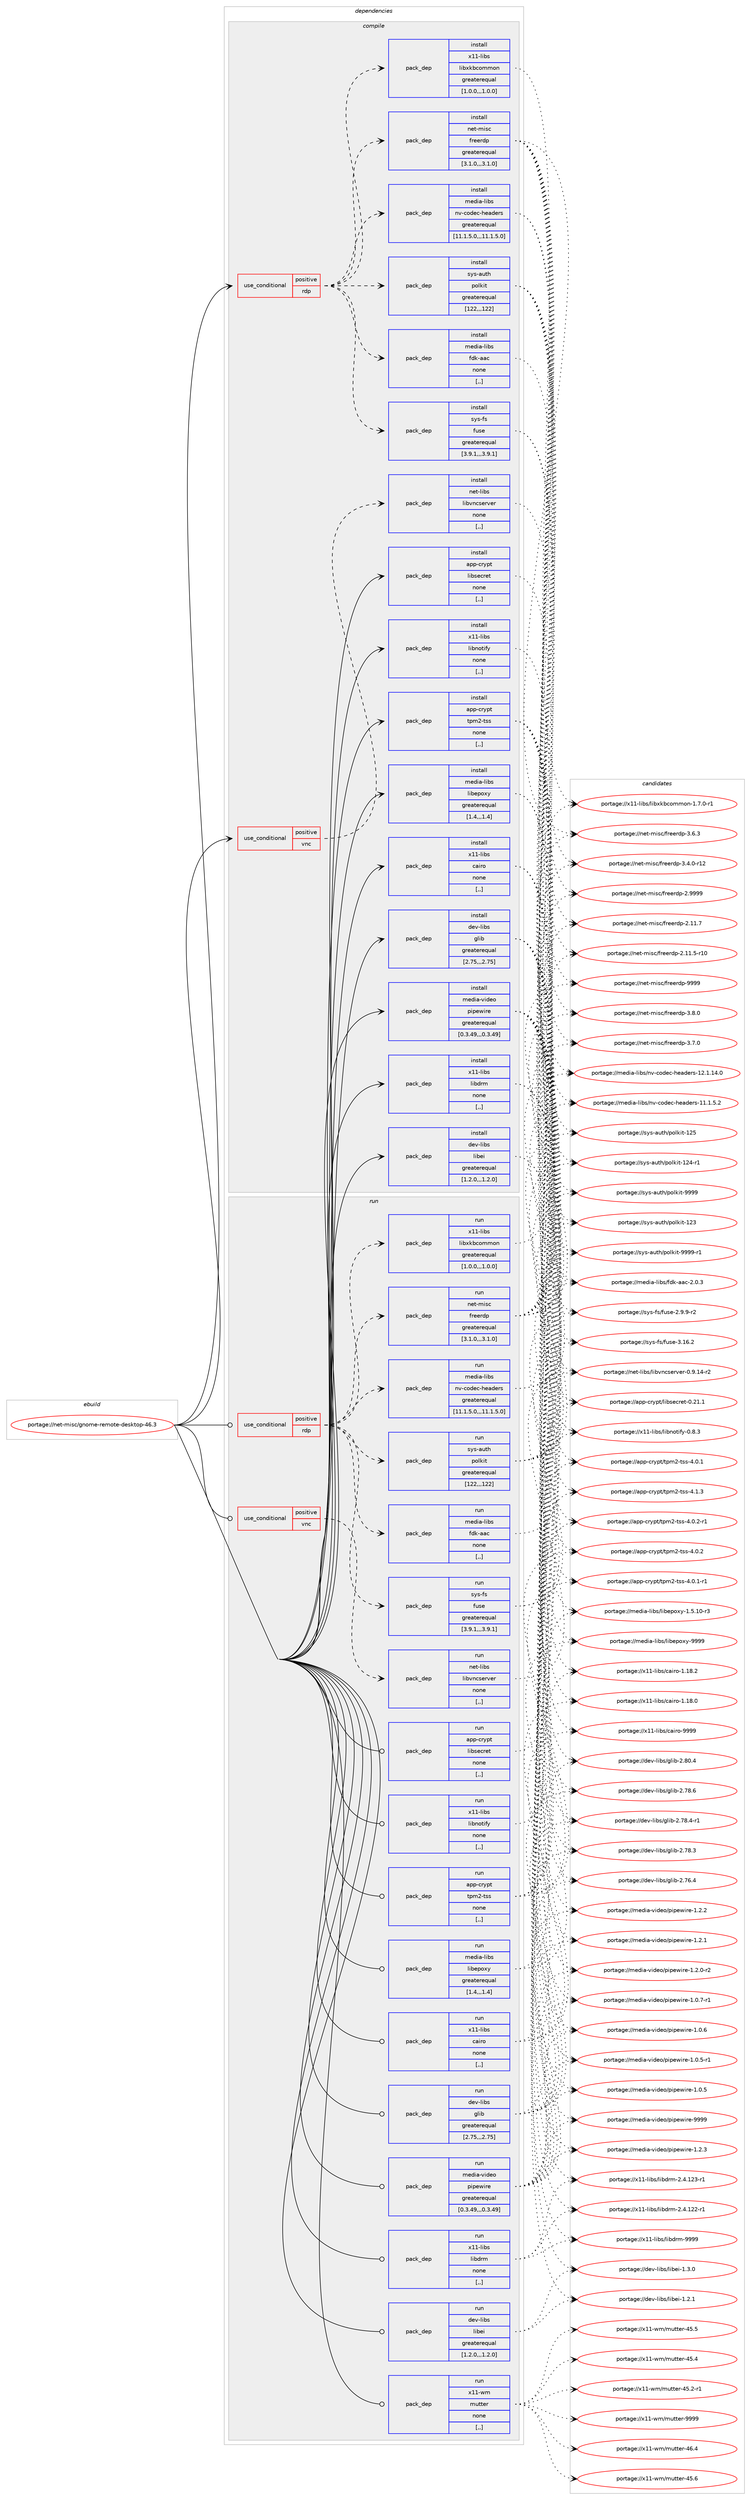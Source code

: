 digraph prolog {

# *************
# Graph options
# *************

newrank=true;
concentrate=true;
compound=true;
graph [rankdir=LR,fontname=Helvetica,fontsize=10,ranksep=1.5];#, ranksep=2.5, nodesep=0.2];
edge  [arrowhead=vee];
node  [fontname=Helvetica,fontsize=10];

# **********
# The ebuild
# **********

subgraph cluster_leftcol {
color=gray;
label=<<i>ebuild</i>>;
id [label="portage://net-misc/gnome-remote-desktop-46.3", color=red, width=4, href="../net-misc/gnome-remote-desktop-46.3.svg"];
}

# ****************
# The dependencies
# ****************

subgraph cluster_midcol {
color=gray;
label=<<i>dependencies</i>>;
subgraph cluster_compile {
fillcolor="#eeeeee";
style=filled;
label=<<i>compile</i>>;
subgraph cond231233 {
dependency880825 [label=<<TABLE BORDER="0" CELLBORDER="1" CELLSPACING="0" CELLPADDING="4"><TR><TD ROWSPAN="3" CELLPADDING="10">use_conditional</TD></TR><TR><TD>positive</TD></TR><TR><TD>rdp</TD></TR></TABLE>>, shape=none, color=red];
subgraph pack643159 {
dependency880826 [label=<<TABLE BORDER="0" CELLBORDER="1" CELLSPACING="0" CELLPADDING="4" WIDTH="220"><TR><TD ROWSPAN="6" CELLPADDING="30">pack_dep</TD></TR><TR><TD WIDTH="110">install</TD></TR><TR><TD>media-libs</TD></TR><TR><TD>nv-codec-headers</TD></TR><TR><TD>greaterequal</TD></TR><TR><TD>[11.1.5.0,,,11.1.5.0]</TD></TR></TABLE>>, shape=none, color=blue];
}
dependency880825:e -> dependency880826:w [weight=20,style="dashed",arrowhead="vee"];
subgraph pack643160 {
dependency880827 [label=<<TABLE BORDER="0" CELLBORDER="1" CELLSPACING="0" CELLPADDING="4" WIDTH="220"><TR><TD ROWSPAN="6" CELLPADDING="30">pack_dep</TD></TR><TR><TD WIDTH="110">install</TD></TR><TR><TD>net-misc</TD></TR><TR><TD>freerdp</TD></TR><TR><TD>greaterequal</TD></TR><TR><TD>[3.1.0,,,3.1.0]</TD></TR></TABLE>>, shape=none, color=blue];
}
dependency880825:e -> dependency880827:w [weight=20,style="dashed",arrowhead="vee"];
subgraph pack643161 {
dependency880828 [label=<<TABLE BORDER="0" CELLBORDER="1" CELLSPACING="0" CELLPADDING="4" WIDTH="220"><TR><TD ROWSPAN="6" CELLPADDING="30">pack_dep</TD></TR><TR><TD WIDTH="110">install</TD></TR><TR><TD>sys-fs</TD></TR><TR><TD>fuse</TD></TR><TR><TD>greaterequal</TD></TR><TR><TD>[3.9.1,,,3.9.1]</TD></TR></TABLE>>, shape=none, color=blue];
}
dependency880825:e -> dependency880828:w [weight=20,style="dashed",arrowhead="vee"];
subgraph pack643162 {
dependency880829 [label=<<TABLE BORDER="0" CELLBORDER="1" CELLSPACING="0" CELLPADDING="4" WIDTH="220"><TR><TD ROWSPAN="6" CELLPADDING="30">pack_dep</TD></TR><TR><TD WIDTH="110">install</TD></TR><TR><TD>sys-auth</TD></TR><TR><TD>polkit</TD></TR><TR><TD>greaterequal</TD></TR><TR><TD>[122,,,122]</TD></TR></TABLE>>, shape=none, color=blue];
}
dependency880825:e -> dependency880829:w [weight=20,style="dashed",arrowhead="vee"];
subgraph pack643163 {
dependency880830 [label=<<TABLE BORDER="0" CELLBORDER="1" CELLSPACING="0" CELLPADDING="4" WIDTH="220"><TR><TD ROWSPAN="6" CELLPADDING="30">pack_dep</TD></TR><TR><TD WIDTH="110">install</TD></TR><TR><TD>x11-libs</TD></TR><TR><TD>libxkbcommon</TD></TR><TR><TD>greaterequal</TD></TR><TR><TD>[1.0.0,,,1.0.0]</TD></TR></TABLE>>, shape=none, color=blue];
}
dependency880825:e -> dependency880830:w [weight=20,style="dashed",arrowhead="vee"];
subgraph pack643164 {
dependency880831 [label=<<TABLE BORDER="0" CELLBORDER="1" CELLSPACING="0" CELLPADDING="4" WIDTH="220"><TR><TD ROWSPAN="6" CELLPADDING="30">pack_dep</TD></TR><TR><TD WIDTH="110">install</TD></TR><TR><TD>media-libs</TD></TR><TR><TD>fdk-aac</TD></TR><TR><TD>none</TD></TR><TR><TD>[,,]</TD></TR></TABLE>>, shape=none, color=blue];
}
dependency880825:e -> dependency880831:w [weight=20,style="dashed",arrowhead="vee"];
}
id:e -> dependency880825:w [weight=20,style="solid",arrowhead="vee"];
subgraph cond231234 {
dependency880832 [label=<<TABLE BORDER="0" CELLBORDER="1" CELLSPACING="0" CELLPADDING="4"><TR><TD ROWSPAN="3" CELLPADDING="10">use_conditional</TD></TR><TR><TD>positive</TD></TR><TR><TD>vnc</TD></TR></TABLE>>, shape=none, color=red];
subgraph pack643165 {
dependency880833 [label=<<TABLE BORDER="0" CELLBORDER="1" CELLSPACING="0" CELLPADDING="4" WIDTH="220"><TR><TD ROWSPAN="6" CELLPADDING="30">pack_dep</TD></TR><TR><TD WIDTH="110">install</TD></TR><TR><TD>net-libs</TD></TR><TR><TD>libvncserver</TD></TR><TR><TD>none</TD></TR><TR><TD>[,,]</TD></TR></TABLE>>, shape=none, color=blue];
}
dependency880832:e -> dependency880833:w [weight=20,style="dashed",arrowhead="vee"];
}
id:e -> dependency880832:w [weight=20,style="solid",arrowhead="vee"];
subgraph pack643166 {
dependency880834 [label=<<TABLE BORDER="0" CELLBORDER="1" CELLSPACING="0" CELLPADDING="4" WIDTH="220"><TR><TD ROWSPAN="6" CELLPADDING="30">pack_dep</TD></TR><TR><TD WIDTH="110">install</TD></TR><TR><TD>app-crypt</TD></TR><TR><TD>libsecret</TD></TR><TR><TD>none</TD></TR><TR><TD>[,,]</TD></TR></TABLE>>, shape=none, color=blue];
}
id:e -> dependency880834:w [weight=20,style="solid",arrowhead="vee"];
subgraph pack643167 {
dependency880835 [label=<<TABLE BORDER="0" CELLBORDER="1" CELLSPACING="0" CELLPADDING="4" WIDTH="220"><TR><TD ROWSPAN="6" CELLPADDING="30">pack_dep</TD></TR><TR><TD WIDTH="110">install</TD></TR><TR><TD>app-crypt</TD></TR><TR><TD>tpm2-tss</TD></TR><TR><TD>none</TD></TR><TR><TD>[,,]</TD></TR></TABLE>>, shape=none, color=blue];
}
id:e -> dependency880835:w [weight=20,style="solid",arrowhead="vee"];
subgraph pack643168 {
dependency880836 [label=<<TABLE BORDER="0" CELLBORDER="1" CELLSPACING="0" CELLPADDING="4" WIDTH="220"><TR><TD ROWSPAN="6" CELLPADDING="30">pack_dep</TD></TR><TR><TD WIDTH="110">install</TD></TR><TR><TD>dev-libs</TD></TR><TR><TD>glib</TD></TR><TR><TD>greaterequal</TD></TR><TR><TD>[2.75,,,2.75]</TD></TR></TABLE>>, shape=none, color=blue];
}
id:e -> dependency880836:w [weight=20,style="solid",arrowhead="vee"];
subgraph pack643169 {
dependency880837 [label=<<TABLE BORDER="0" CELLBORDER="1" CELLSPACING="0" CELLPADDING="4" WIDTH="220"><TR><TD ROWSPAN="6" CELLPADDING="30">pack_dep</TD></TR><TR><TD WIDTH="110">install</TD></TR><TR><TD>dev-libs</TD></TR><TR><TD>libei</TD></TR><TR><TD>greaterequal</TD></TR><TR><TD>[1.2.0,,,1.2.0]</TD></TR></TABLE>>, shape=none, color=blue];
}
id:e -> dependency880837:w [weight=20,style="solid",arrowhead="vee"];
subgraph pack643170 {
dependency880838 [label=<<TABLE BORDER="0" CELLBORDER="1" CELLSPACING="0" CELLPADDING="4" WIDTH="220"><TR><TD ROWSPAN="6" CELLPADDING="30">pack_dep</TD></TR><TR><TD WIDTH="110">install</TD></TR><TR><TD>media-libs</TD></TR><TR><TD>libepoxy</TD></TR><TR><TD>greaterequal</TD></TR><TR><TD>[1.4,,,1.4]</TD></TR></TABLE>>, shape=none, color=blue];
}
id:e -> dependency880838:w [weight=20,style="solid",arrowhead="vee"];
subgraph pack643171 {
dependency880839 [label=<<TABLE BORDER="0" CELLBORDER="1" CELLSPACING="0" CELLPADDING="4" WIDTH="220"><TR><TD ROWSPAN="6" CELLPADDING="30">pack_dep</TD></TR><TR><TD WIDTH="110">install</TD></TR><TR><TD>media-video</TD></TR><TR><TD>pipewire</TD></TR><TR><TD>greaterequal</TD></TR><TR><TD>[0.3.49,,,0.3.49]</TD></TR></TABLE>>, shape=none, color=blue];
}
id:e -> dependency880839:w [weight=20,style="solid",arrowhead="vee"];
subgraph pack643172 {
dependency880840 [label=<<TABLE BORDER="0" CELLBORDER="1" CELLSPACING="0" CELLPADDING="4" WIDTH="220"><TR><TD ROWSPAN="6" CELLPADDING="30">pack_dep</TD></TR><TR><TD WIDTH="110">install</TD></TR><TR><TD>x11-libs</TD></TR><TR><TD>cairo</TD></TR><TR><TD>none</TD></TR><TR><TD>[,,]</TD></TR></TABLE>>, shape=none, color=blue];
}
id:e -> dependency880840:w [weight=20,style="solid",arrowhead="vee"];
subgraph pack643173 {
dependency880841 [label=<<TABLE BORDER="0" CELLBORDER="1" CELLSPACING="0" CELLPADDING="4" WIDTH="220"><TR><TD ROWSPAN="6" CELLPADDING="30">pack_dep</TD></TR><TR><TD WIDTH="110">install</TD></TR><TR><TD>x11-libs</TD></TR><TR><TD>libdrm</TD></TR><TR><TD>none</TD></TR><TR><TD>[,,]</TD></TR></TABLE>>, shape=none, color=blue];
}
id:e -> dependency880841:w [weight=20,style="solid",arrowhead="vee"];
subgraph pack643174 {
dependency880842 [label=<<TABLE BORDER="0" CELLBORDER="1" CELLSPACING="0" CELLPADDING="4" WIDTH="220"><TR><TD ROWSPAN="6" CELLPADDING="30">pack_dep</TD></TR><TR><TD WIDTH="110">install</TD></TR><TR><TD>x11-libs</TD></TR><TR><TD>libnotify</TD></TR><TR><TD>none</TD></TR><TR><TD>[,,]</TD></TR></TABLE>>, shape=none, color=blue];
}
id:e -> dependency880842:w [weight=20,style="solid",arrowhead="vee"];
}
subgraph cluster_compileandrun {
fillcolor="#eeeeee";
style=filled;
label=<<i>compile and run</i>>;
}
subgraph cluster_run {
fillcolor="#eeeeee";
style=filled;
label=<<i>run</i>>;
subgraph cond231235 {
dependency880843 [label=<<TABLE BORDER="0" CELLBORDER="1" CELLSPACING="0" CELLPADDING="4"><TR><TD ROWSPAN="3" CELLPADDING="10">use_conditional</TD></TR><TR><TD>positive</TD></TR><TR><TD>rdp</TD></TR></TABLE>>, shape=none, color=red];
subgraph pack643175 {
dependency880844 [label=<<TABLE BORDER="0" CELLBORDER="1" CELLSPACING="0" CELLPADDING="4" WIDTH="220"><TR><TD ROWSPAN="6" CELLPADDING="30">pack_dep</TD></TR><TR><TD WIDTH="110">run</TD></TR><TR><TD>media-libs</TD></TR><TR><TD>nv-codec-headers</TD></TR><TR><TD>greaterequal</TD></TR><TR><TD>[11.1.5.0,,,11.1.5.0]</TD></TR></TABLE>>, shape=none, color=blue];
}
dependency880843:e -> dependency880844:w [weight=20,style="dashed",arrowhead="vee"];
subgraph pack643176 {
dependency880845 [label=<<TABLE BORDER="0" CELLBORDER="1" CELLSPACING="0" CELLPADDING="4" WIDTH="220"><TR><TD ROWSPAN="6" CELLPADDING="30">pack_dep</TD></TR><TR><TD WIDTH="110">run</TD></TR><TR><TD>net-misc</TD></TR><TR><TD>freerdp</TD></TR><TR><TD>greaterequal</TD></TR><TR><TD>[3.1.0,,,3.1.0]</TD></TR></TABLE>>, shape=none, color=blue];
}
dependency880843:e -> dependency880845:w [weight=20,style="dashed",arrowhead="vee"];
subgraph pack643177 {
dependency880846 [label=<<TABLE BORDER="0" CELLBORDER="1" CELLSPACING="0" CELLPADDING="4" WIDTH="220"><TR><TD ROWSPAN="6" CELLPADDING="30">pack_dep</TD></TR><TR><TD WIDTH="110">run</TD></TR><TR><TD>sys-fs</TD></TR><TR><TD>fuse</TD></TR><TR><TD>greaterequal</TD></TR><TR><TD>[3.9.1,,,3.9.1]</TD></TR></TABLE>>, shape=none, color=blue];
}
dependency880843:e -> dependency880846:w [weight=20,style="dashed",arrowhead="vee"];
subgraph pack643178 {
dependency880847 [label=<<TABLE BORDER="0" CELLBORDER="1" CELLSPACING="0" CELLPADDING="4" WIDTH="220"><TR><TD ROWSPAN="6" CELLPADDING="30">pack_dep</TD></TR><TR><TD WIDTH="110">run</TD></TR><TR><TD>sys-auth</TD></TR><TR><TD>polkit</TD></TR><TR><TD>greaterequal</TD></TR><TR><TD>[122,,,122]</TD></TR></TABLE>>, shape=none, color=blue];
}
dependency880843:e -> dependency880847:w [weight=20,style="dashed",arrowhead="vee"];
subgraph pack643179 {
dependency880848 [label=<<TABLE BORDER="0" CELLBORDER="1" CELLSPACING="0" CELLPADDING="4" WIDTH="220"><TR><TD ROWSPAN="6" CELLPADDING="30">pack_dep</TD></TR><TR><TD WIDTH="110">run</TD></TR><TR><TD>x11-libs</TD></TR><TR><TD>libxkbcommon</TD></TR><TR><TD>greaterequal</TD></TR><TR><TD>[1.0.0,,,1.0.0]</TD></TR></TABLE>>, shape=none, color=blue];
}
dependency880843:e -> dependency880848:w [weight=20,style="dashed",arrowhead="vee"];
subgraph pack643180 {
dependency880849 [label=<<TABLE BORDER="0" CELLBORDER="1" CELLSPACING="0" CELLPADDING="4" WIDTH="220"><TR><TD ROWSPAN="6" CELLPADDING="30">pack_dep</TD></TR><TR><TD WIDTH="110">run</TD></TR><TR><TD>media-libs</TD></TR><TR><TD>fdk-aac</TD></TR><TR><TD>none</TD></TR><TR><TD>[,,]</TD></TR></TABLE>>, shape=none, color=blue];
}
dependency880843:e -> dependency880849:w [weight=20,style="dashed",arrowhead="vee"];
}
id:e -> dependency880843:w [weight=20,style="solid",arrowhead="odot"];
subgraph cond231236 {
dependency880850 [label=<<TABLE BORDER="0" CELLBORDER="1" CELLSPACING="0" CELLPADDING="4"><TR><TD ROWSPAN="3" CELLPADDING="10">use_conditional</TD></TR><TR><TD>positive</TD></TR><TR><TD>vnc</TD></TR></TABLE>>, shape=none, color=red];
subgraph pack643181 {
dependency880851 [label=<<TABLE BORDER="0" CELLBORDER="1" CELLSPACING="0" CELLPADDING="4" WIDTH="220"><TR><TD ROWSPAN="6" CELLPADDING="30">pack_dep</TD></TR><TR><TD WIDTH="110">run</TD></TR><TR><TD>net-libs</TD></TR><TR><TD>libvncserver</TD></TR><TR><TD>none</TD></TR><TR><TD>[,,]</TD></TR></TABLE>>, shape=none, color=blue];
}
dependency880850:e -> dependency880851:w [weight=20,style="dashed",arrowhead="vee"];
}
id:e -> dependency880850:w [weight=20,style="solid",arrowhead="odot"];
subgraph pack643182 {
dependency880852 [label=<<TABLE BORDER="0" CELLBORDER="1" CELLSPACING="0" CELLPADDING="4" WIDTH="220"><TR><TD ROWSPAN="6" CELLPADDING="30">pack_dep</TD></TR><TR><TD WIDTH="110">run</TD></TR><TR><TD>app-crypt</TD></TR><TR><TD>libsecret</TD></TR><TR><TD>none</TD></TR><TR><TD>[,,]</TD></TR></TABLE>>, shape=none, color=blue];
}
id:e -> dependency880852:w [weight=20,style="solid",arrowhead="odot"];
subgraph pack643183 {
dependency880853 [label=<<TABLE BORDER="0" CELLBORDER="1" CELLSPACING="0" CELLPADDING="4" WIDTH="220"><TR><TD ROWSPAN="6" CELLPADDING="30">pack_dep</TD></TR><TR><TD WIDTH="110">run</TD></TR><TR><TD>app-crypt</TD></TR><TR><TD>tpm2-tss</TD></TR><TR><TD>none</TD></TR><TR><TD>[,,]</TD></TR></TABLE>>, shape=none, color=blue];
}
id:e -> dependency880853:w [weight=20,style="solid",arrowhead="odot"];
subgraph pack643184 {
dependency880854 [label=<<TABLE BORDER="0" CELLBORDER="1" CELLSPACING="0" CELLPADDING="4" WIDTH="220"><TR><TD ROWSPAN="6" CELLPADDING="30">pack_dep</TD></TR><TR><TD WIDTH="110">run</TD></TR><TR><TD>dev-libs</TD></TR><TR><TD>glib</TD></TR><TR><TD>greaterequal</TD></TR><TR><TD>[2.75,,,2.75]</TD></TR></TABLE>>, shape=none, color=blue];
}
id:e -> dependency880854:w [weight=20,style="solid",arrowhead="odot"];
subgraph pack643185 {
dependency880855 [label=<<TABLE BORDER="0" CELLBORDER="1" CELLSPACING="0" CELLPADDING="4" WIDTH="220"><TR><TD ROWSPAN="6" CELLPADDING="30">pack_dep</TD></TR><TR><TD WIDTH="110">run</TD></TR><TR><TD>dev-libs</TD></TR><TR><TD>libei</TD></TR><TR><TD>greaterequal</TD></TR><TR><TD>[1.2.0,,,1.2.0]</TD></TR></TABLE>>, shape=none, color=blue];
}
id:e -> dependency880855:w [weight=20,style="solid",arrowhead="odot"];
subgraph pack643186 {
dependency880856 [label=<<TABLE BORDER="0" CELLBORDER="1" CELLSPACING="0" CELLPADDING="4" WIDTH="220"><TR><TD ROWSPAN="6" CELLPADDING="30">pack_dep</TD></TR><TR><TD WIDTH="110">run</TD></TR><TR><TD>media-libs</TD></TR><TR><TD>libepoxy</TD></TR><TR><TD>greaterequal</TD></TR><TR><TD>[1.4,,,1.4]</TD></TR></TABLE>>, shape=none, color=blue];
}
id:e -> dependency880856:w [weight=20,style="solid",arrowhead="odot"];
subgraph pack643187 {
dependency880857 [label=<<TABLE BORDER="0" CELLBORDER="1" CELLSPACING="0" CELLPADDING="4" WIDTH="220"><TR><TD ROWSPAN="6" CELLPADDING="30">pack_dep</TD></TR><TR><TD WIDTH="110">run</TD></TR><TR><TD>media-video</TD></TR><TR><TD>pipewire</TD></TR><TR><TD>greaterequal</TD></TR><TR><TD>[0.3.49,,,0.3.49]</TD></TR></TABLE>>, shape=none, color=blue];
}
id:e -> dependency880857:w [weight=20,style="solid",arrowhead="odot"];
subgraph pack643188 {
dependency880858 [label=<<TABLE BORDER="0" CELLBORDER="1" CELLSPACING="0" CELLPADDING="4" WIDTH="220"><TR><TD ROWSPAN="6" CELLPADDING="30">pack_dep</TD></TR><TR><TD WIDTH="110">run</TD></TR><TR><TD>x11-libs</TD></TR><TR><TD>cairo</TD></TR><TR><TD>none</TD></TR><TR><TD>[,,]</TD></TR></TABLE>>, shape=none, color=blue];
}
id:e -> dependency880858:w [weight=20,style="solid",arrowhead="odot"];
subgraph pack643189 {
dependency880859 [label=<<TABLE BORDER="0" CELLBORDER="1" CELLSPACING="0" CELLPADDING="4" WIDTH="220"><TR><TD ROWSPAN="6" CELLPADDING="30">pack_dep</TD></TR><TR><TD WIDTH="110">run</TD></TR><TR><TD>x11-libs</TD></TR><TR><TD>libdrm</TD></TR><TR><TD>none</TD></TR><TR><TD>[,,]</TD></TR></TABLE>>, shape=none, color=blue];
}
id:e -> dependency880859:w [weight=20,style="solid",arrowhead="odot"];
subgraph pack643190 {
dependency880860 [label=<<TABLE BORDER="0" CELLBORDER="1" CELLSPACING="0" CELLPADDING="4" WIDTH="220"><TR><TD ROWSPAN="6" CELLPADDING="30">pack_dep</TD></TR><TR><TD WIDTH="110">run</TD></TR><TR><TD>x11-libs</TD></TR><TR><TD>libnotify</TD></TR><TR><TD>none</TD></TR><TR><TD>[,,]</TD></TR></TABLE>>, shape=none, color=blue];
}
id:e -> dependency880860:w [weight=20,style="solid",arrowhead="odot"];
subgraph pack643191 {
dependency880861 [label=<<TABLE BORDER="0" CELLBORDER="1" CELLSPACING="0" CELLPADDING="4" WIDTH="220"><TR><TD ROWSPAN="6" CELLPADDING="30">pack_dep</TD></TR><TR><TD WIDTH="110">run</TD></TR><TR><TD>x11-wm</TD></TR><TR><TD>mutter</TD></TR><TR><TD>none</TD></TR><TR><TD>[,,]</TD></TR></TABLE>>, shape=none, color=blue];
}
id:e -> dependency880861:w [weight=20,style="solid",arrowhead="odot"];
}
}

# **************
# The candidates
# **************

subgraph cluster_choices {
rank=same;
color=gray;
label=<<i>candidates</i>>;

subgraph choice643159 {
color=black;
nodesep=1;
choice10910110010597451081059811547110118459911110010199451041019710010111411545495046494649524648 [label="portage://media-libs/nv-codec-headers-12.1.14.0", color=red, width=4,href="../media-libs/nv-codec-headers-12.1.14.0.svg"];
choice109101100105974510810598115471101184599111100101994510410197100101114115454949464946534650 [label="portage://media-libs/nv-codec-headers-11.1.5.2", color=red, width=4,href="../media-libs/nv-codec-headers-11.1.5.2.svg"];
dependency880826:e -> choice10910110010597451081059811547110118459911110010199451041019710010111411545495046494649524648:w [style=dotted,weight="100"];
dependency880826:e -> choice109101100105974510810598115471101184599111100101994510410197100101114115454949464946534650:w [style=dotted,weight="100"];
}
subgraph choice643160 {
color=black;
nodesep=1;
choice1101011164510910511599471021141011011141001124557575757 [label="portage://net-misc/freerdp-9999", color=red, width=4,href="../net-misc/freerdp-9999.svg"];
choice110101116451091051159947102114101101114100112455146564648 [label="portage://net-misc/freerdp-3.8.0", color=red, width=4,href="../net-misc/freerdp-3.8.0.svg"];
choice110101116451091051159947102114101101114100112455146554648 [label="portage://net-misc/freerdp-3.7.0", color=red, width=4,href="../net-misc/freerdp-3.7.0.svg"];
choice110101116451091051159947102114101101114100112455146544651 [label="portage://net-misc/freerdp-3.6.3", color=red, width=4,href="../net-misc/freerdp-3.6.3.svg"];
choice110101116451091051159947102114101101114100112455146524648451144950 [label="portage://net-misc/freerdp-3.4.0-r12", color=red, width=4,href="../net-misc/freerdp-3.4.0-r12.svg"];
choice11010111645109105115994710211410110111410011245504657575757 [label="portage://net-misc/freerdp-2.9999", color=red, width=4,href="../net-misc/freerdp-2.9999.svg"];
choice11010111645109105115994710211410110111410011245504649494655 [label="portage://net-misc/freerdp-2.11.7", color=red, width=4,href="../net-misc/freerdp-2.11.7.svg"];
choice11010111645109105115994710211410110111410011245504649494653451144948 [label="portage://net-misc/freerdp-2.11.5-r10", color=red, width=4,href="../net-misc/freerdp-2.11.5-r10.svg"];
dependency880827:e -> choice1101011164510910511599471021141011011141001124557575757:w [style=dotted,weight="100"];
dependency880827:e -> choice110101116451091051159947102114101101114100112455146564648:w [style=dotted,weight="100"];
dependency880827:e -> choice110101116451091051159947102114101101114100112455146554648:w [style=dotted,weight="100"];
dependency880827:e -> choice110101116451091051159947102114101101114100112455146544651:w [style=dotted,weight="100"];
dependency880827:e -> choice110101116451091051159947102114101101114100112455146524648451144950:w [style=dotted,weight="100"];
dependency880827:e -> choice11010111645109105115994710211410110111410011245504657575757:w [style=dotted,weight="100"];
dependency880827:e -> choice11010111645109105115994710211410110111410011245504649494655:w [style=dotted,weight="100"];
dependency880827:e -> choice11010111645109105115994710211410110111410011245504649494653451144948:w [style=dotted,weight="100"];
}
subgraph choice643161 {
color=black;
nodesep=1;
choice115121115451021154710211711510145514649544650 [label="portage://sys-fs/fuse-3.16.2", color=red, width=4,href="../sys-fs/fuse-3.16.2.svg"];
choice11512111545102115471021171151014550465746574511450 [label="portage://sys-fs/fuse-2.9.9-r2", color=red, width=4,href="../sys-fs/fuse-2.9.9-r2.svg"];
dependency880828:e -> choice115121115451021154710211711510145514649544650:w [style=dotted,weight="100"];
dependency880828:e -> choice11512111545102115471021171151014550465746574511450:w [style=dotted,weight="100"];
}
subgraph choice643162 {
color=black;
nodesep=1;
choice11512111545971171161044711211110810710511645575757574511449 [label="portage://sys-auth/polkit-9999-r1", color=red, width=4,href="../sys-auth/polkit-9999-r1.svg"];
choice1151211154597117116104471121111081071051164557575757 [label="portage://sys-auth/polkit-9999", color=red, width=4,href="../sys-auth/polkit-9999.svg"];
choice11512111545971171161044711211110810710511645495053 [label="portage://sys-auth/polkit-125", color=red, width=4,href="../sys-auth/polkit-125.svg"];
choice115121115459711711610447112111108107105116454950524511449 [label="portage://sys-auth/polkit-124-r1", color=red, width=4,href="../sys-auth/polkit-124-r1.svg"];
choice11512111545971171161044711211110810710511645495051 [label="portage://sys-auth/polkit-123", color=red, width=4,href="../sys-auth/polkit-123.svg"];
dependency880829:e -> choice11512111545971171161044711211110810710511645575757574511449:w [style=dotted,weight="100"];
dependency880829:e -> choice1151211154597117116104471121111081071051164557575757:w [style=dotted,weight="100"];
dependency880829:e -> choice11512111545971171161044711211110810710511645495053:w [style=dotted,weight="100"];
dependency880829:e -> choice115121115459711711610447112111108107105116454950524511449:w [style=dotted,weight="100"];
dependency880829:e -> choice11512111545971171161044711211110810710511645495051:w [style=dotted,weight="100"];
}
subgraph choice643163 {
color=black;
nodesep=1;
choice12049494510810598115471081059812010798991111091091111104549465546484511449 [label="portage://x11-libs/libxkbcommon-1.7.0-r1", color=red, width=4,href="../x11-libs/libxkbcommon-1.7.0-r1.svg"];
dependency880830:e -> choice12049494510810598115471081059812010798991111091091111104549465546484511449:w [style=dotted,weight="100"];
}
subgraph choice643164 {
color=black;
nodesep=1;
choice1091011001059745108105981154710210010745979799455046484651 [label="portage://media-libs/fdk-aac-2.0.3", color=red, width=4,href="../media-libs/fdk-aac-2.0.3.svg"];
dependency880831:e -> choice1091011001059745108105981154710210010745979799455046484651:w [style=dotted,weight="100"];
}
subgraph choice643165 {
color=black;
nodesep=1;
choice1101011164510810598115471081059811811099115101114118101114454846574649524511450 [label="portage://net-libs/libvncserver-0.9.14-r2", color=red, width=4,href="../net-libs/libvncserver-0.9.14-r2.svg"];
dependency880833:e -> choice1101011164510810598115471081059811811099115101114118101114454846574649524511450:w [style=dotted,weight="100"];
}
subgraph choice643166 {
color=black;
nodesep=1;
choice97112112459911412111211647108105981151019911410111645484650494649 [label="portage://app-crypt/libsecret-0.21.1", color=red, width=4,href="../app-crypt/libsecret-0.21.1.svg"];
dependency880834:e -> choice97112112459911412111211647108105981151019911410111645484650494649:w [style=dotted,weight="100"];
}
subgraph choice643167 {
color=black;
nodesep=1;
choice971121124599114121112116471161121095045116115115455246494651 [label="portage://app-crypt/tpm2-tss-4.1.3", color=red, width=4,href="../app-crypt/tpm2-tss-4.1.3.svg"];
choice9711211245991141211121164711611210950451161151154552464846504511449 [label="portage://app-crypt/tpm2-tss-4.0.2-r1", color=red, width=4,href="../app-crypt/tpm2-tss-4.0.2-r1.svg"];
choice971121124599114121112116471161121095045116115115455246484650 [label="portage://app-crypt/tpm2-tss-4.0.2", color=red, width=4,href="../app-crypt/tpm2-tss-4.0.2.svg"];
choice9711211245991141211121164711611210950451161151154552464846494511449 [label="portage://app-crypt/tpm2-tss-4.0.1-r1", color=red, width=4,href="../app-crypt/tpm2-tss-4.0.1-r1.svg"];
choice971121124599114121112116471161121095045116115115455246484649 [label="portage://app-crypt/tpm2-tss-4.0.1", color=red, width=4,href="../app-crypt/tpm2-tss-4.0.1.svg"];
dependency880835:e -> choice971121124599114121112116471161121095045116115115455246494651:w [style=dotted,weight="100"];
dependency880835:e -> choice9711211245991141211121164711611210950451161151154552464846504511449:w [style=dotted,weight="100"];
dependency880835:e -> choice971121124599114121112116471161121095045116115115455246484650:w [style=dotted,weight="100"];
dependency880835:e -> choice9711211245991141211121164711611210950451161151154552464846494511449:w [style=dotted,weight="100"];
dependency880835:e -> choice971121124599114121112116471161121095045116115115455246484649:w [style=dotted,weight="100"];
}
subgraph choice643168 {
color=black;
nodesep=1;
choice1001011184510810598115471031081059845504656484652 [label="portage://dev-libs/glib-2.80.4", color=red, width=4,href="../dev-libs/glib-2.80.4.svg"];
choice1001011184510810598115471031081059845504655564654 [label="portage://dev-libs/glib-2.78.6", color=red, width=4,href="../dev-libs/glib-2.78.6.svg"];
choice10010111845108105981154710310810598455046555646524511449 [label="portage://dev-libs/glib-2.78.4-r1", color=red, width=4,href="../dev-libs/glib-2.78.4-r1.svg"];
choice1001011184510810598115471031081059845504655564651 [label="portage://dev-libs/glib-2.78.3", color=red, width=4,href="../dev-libs/glib-2.78.3.svg"];
choice1001011184510810598115471031081059845504655544652 [label="portage://dev-libs/glib-2.76.4", color=red, width=4,href="../dev-libs/glib-2.76.4.svg"];
dependency880836:e -> choice1001011184510810598115471031081059845504656484652:w [style=dotted,weight="100"];
dependency880836:e -> choice1001011184510810598115471031081059845504655564654:w [style=dotted,weight="100"];
dependency880836:e -> choice10010111845108105981154710310810598455046555646524511449:w [style=dotted,weight="100"];
dependency880836:e -> choice1001011184510810598115471031081059845504655564651:w [style=dotted,weight="100"];
dependency880836:e -> choice1001011184510810598115471031081059845504655544652:w [style=dotted,weight="100"];
}
subgraph choice643169 {
color=black;
nodesep=1;
choice10010111845108105981154710810598101105454946514648 [label="portage://dev-libs/libei-1.3.0", color=red, width=4,href="../dev-libs/libei-1.3.0.svg"];
choice10010111845108105981154710810598101105454946504649 [label="portage://dev-libs/libei-1.2.1", color=red, width=4,href="../dev-libs/libei-1.2.1.svg"];
dependency880837:e -> choice10010111845108105981154710810598101105454946514648:w [style=dotted,weight="100"];
dependency880837:e -> choice10010111845108105981154710810598101105454946504649:w [style=dotted,weight="100"];
}
subgraph choice643170 {
color=black;
nodesep=1;
choice10910110010597451081059811547108105981011121111201214557575757 [label="portage://media-libs/libepoxy-9999", color=red, width=4,href="../media-libs/libepoxy-9999.svg"];
choice1091011001059745108105981154710810598101112111120121454946534649484511451 [label="portage://media-libs/libepoxy-1.5.10-r3", color=red, width=4,href="../media-libs/libepoxy-1.5.10-r3.svg"];
dependency880838:e -> choice10910110010597451081059811547108105981011121111201214557575757:w [style=dotted,weight="100"];
dependency880838:e -> choice1091011001059745108105981154710810598101112111120121454946534649484511451:w [style=dotted,weight="100"];
}
subgraph choice643171 {
color=black;
nodesep=1;
choice1091011001059745118105100101111471121051121011191051141014557575757 [label="portage://media-video/pipewire-9999", color=red, width=4,href="../media-video/pipewire-9999.svg"];
choice109101100105974511810510010111147112105112101119105114101454946504651 [label="portage://media-video/pipewire-1.2.3", color=red, width=4,href="../media-video/pipewire-1.2.3.svg"];
choice109101100105974511810510010111147112105112101119105114101454946504650 [label="portage://media-video/pipewire-1.2.2", color=red, width=4,href="../media-video/pipewire-1.2.2.svg"];
choice109101100105974511810510010111147112105112101119105114101454946504649 [label="portage://media-video/pipewire-1.2.1", color=red, width=4,href="../media-video/pipewire-1.2.1.svg"];
choice1091011001059745118105100101111471121051121011191051141014549465046484511450 [label="portage://media-video/pipewire-1.2.0-r2", color=red, width=4,href="../media-video/pipewire-1.2.0-r2.svg"];
choice1091011001059745118105100101111471121051121011191051141014549464846554511449 [label="portage://media-video/pipewire-1.0.7-r1", color=red, width=4,href="../media-video/pipewire-1.0.7-r1.svg"];
choice109101100105974511810510010111147112105112101119105114101454946484654 [label="portage://media-video/pipewire-1.0.6", color=red, width=4,href="../media-video/pipewire-1.0.6.svg"];
choice1091011001059745118105100101111471121051121011191051141014549464846534511449 [label="portage://media-video/pipewire-1.0.5-r1", color=red, width=4,href="../media-video/pipewire-1.0.5-r1.svg"];
choice109101100105974511810510010111147112105112101119105114101454946484653 [label="portage://media-video/pipewire-1.0.5", color=red, width=4,href="../media-video/pipewire-1.0.5.svg"];
dependency880839:e -> choice1091011001059745118105100101111471121051121011191051141014557575757:w [style=dotted,weight="100"];
dependency880839:e -> choice109101100105974511810510010111147112105112101119105114101454946504651:w [style=dotted,weight="100"];
dependency880839:e -> choice109101100105974511810510010111147112105112101119105114101454946504650:w [style=dotted,weight="100"];
dependency880839:e -> choice109101100105974511810510010111147112105112101119105114101454946504649:w [style=dotted,weight="100"];
dependency880839:e -> choice1091011001059745118105100101111471121051121011191051141014549465046484511450:w [style=dotted,weight="100"];
dependency880839:e -> choice1091011001059745118105100101111471121051121011191051141014549464846554511449:w [style=dotted,weight="100"];
dependency880839:e -> choice109101100105974511810510010111147112105112101119105114101454946484654:w [style=dotted,weight="100"];
dependency880839:e -> choice1091011001059745118105100101111471121051121011191051141014549464846534511449:w [style=dotted,weight="100"];
dependency880839:e -> choice109101100105974511810510010111147112105112101119105114101454946484653:w [style=dotted,weight="100"];
}
subgraph choice643172 {
color=black;
nodesep=1;
choice120494945108105981154799971051141114557575757 [label="portage://x11-libs/cairo-9999", color=red, width=4,href="../x11-libs/cairo-9999.svg"];
choice1204949451081059811547999710511411145494649564650 [label="portage://x11-libs/cairo-1.18.2", color=red, width=4,href="../x11-libs/cairo-1.18.2.svg"];
choice1204949451081059811547999710511411145494649564648 [label="portage://x11-libs/cairo-1.18.0", color=red, width=4,href="../x11-libs/cairo-1.18.0.svg"];
dependency880840:e -> choice120494945108105981154799971051141114557575757:w [style=dotted,weight="100"];
dependency880840:e -> choice1204949451081059811547999710511411145494649564650:w [style=dotted,weight="100"];
dependency880840:e -> choice1204949451081059811547999710511411145494649564648:w [style=dotted,weight="100"];
}
subgraph choice643173 {
color=black;
nodesep=1;
choice1204949451081059811547108105981001141094557575757 [label="portage://x11-libs/libdrm-9999", color=red, width=4,href="../x11-libs/libdrm-9999.svg"];
choice12049494510810598115471081059810011410945504652464950514511449 [label="portage://x11-libs/libdrm-2.4.123-r1", color=red, width=4,href="../x11-libs/libdrm-2.4.123-r1.svg"];
choice12049494510810598115471081059810011410945504652464950504511449 [label="portage://x11-libs/libdrm-2.4.122-r1", color=red, width=4,href="../x11-libs/libdrm-2.4.122-r1.svg"];
dependency880841:e -> choice1204949451081059811547108105981001141094557575757:w [style=dotted,weight="100"];
dependency880841:e -> choice12049494510810598115471081059810011410945504652464950514511449:w [style=dotted,weight="100"];
dependency880841:e -> choice12049494510810598115471081059810011410945504652464950504511449:w [style=dotted,weight="100"];
}
subgraph choice643174 {
color=black;
nodesep=1;
choice120494945108105981154710810598110111116105102121454846564651 [label="portage://x11-libs/libnotify-0.8.3", color=red, width=4,href="../x11-libs/libnotify-0.8.3.svg"];
dependency880842:e -> choice120494945108105981154710810598110111116105102121454846564651:w [style=dotted,weight="100"];
}
subgraph choice643175 {
color=black;
nodesep=1;
choice10910110010597451081059811547110118459911110010199451041019710010111411545495046494649524648 [label="portage://media-libs/nv-codec-headers-12.1.14.0", color=red, width=4,href="../media-libs/nv-codec-headers-12.1.14.0.svg"];
choice109101100105974510810598115471101184599111100101994510410197100101114115454949464946534650 [label="portage://media-libs/nv-codec-headers-11.1.5.2", color=red, width=4,href="../media-libs/nv-codec-headers-11.1.5.2.svg"];
dependency880844:e -> choice10910110010597451081059811547110118459911110010199451041019710010111411545495046494649524648:w [style=dotted,weight="100"];
dependency880844:e -> choice109101100105974510810598115471101184599111100101994510410197100101114115454949464946534650:w [style=dotted,weight="100"];
}
subgraph choice643176 {
color=black;
nodesep=1;
choice1101011164510910511599471021141011011141001124557575757 [label="portage://net-misc/freerdp-9999", color=red, width=4,href="../net-misc/freerdp-9999.svg"];
choice110101116451091051159947102114101101114100112455146564648 [label="portage://net-misc/freerdp-3.8.0", color=red, width=4,href="../net-misc/freerdp-3.8.0.svg"];
choice110101116451091051159947102114101101114100112455146554648 [label="portage://net-misc/freerdp-3.7.0", color=red, width=4,href="../net-misc/freerdp-3.7.0.svg"];
choice110101116451091051159947102114101101114100112455146544651 [label="portage://net-misc/freerdp-3.6.3", color=red, width=4,href="../net-misc/freerdp-3.6.3.svg"];
choice110101116451091051159947102114101101114100112455146524648451144950 [label="portage://net-misc/freerdp-3.4.0-r12", color=red, width=4,href="../net-misc/freerdp-3.4.0-r12.svg"];
choice11010111645109105115994710211410110111410011245504657575757 [label="portage://net-misc/freerdp-2.9999", color=red, width=4,href="../net-misc/freerdp-2.9999.svg"];
choice11010111645109105115994710211410110111410011245504649494655 [label="portage://net-misc/freerdp-2.11.7", color=red, width=4,href="../net-misc/freerdp-2.11.7.svg"];
choice11010111645109105115994710211410110111410011245504649494653451144948 [label="portage://net-misc/freerdp-2.11.5-r10", color=red, width=4,href="../net-misc/freerdp-2.11.5-r10.svg"];
dependency880845:e -> choice1101011164510910511599471021141011011141001124557575757:w [style=dotted,weight="100"];
dependency880845:e -> choice110101116451091051159947102114101101114100112455146564648:w [style=dotted,weight="100"];
dependency880845:e -> choice110101116451091051159947102114101101114100112455146554648:w [style=dotted,weight="100"];
dependency880845:e -> choice110101116451091051159947102114101101114100112455146544651:w [style=dotted,weight="100"];
dependency880845:e -> choice110101116451091051159947102114101101114100112455146524648451144950:w [style=dotted,weight="100"];
dependency880845:e -> choice11010111645109105115994710211410110111410011245504657575757:w [style=dotted,weight="100"];
dependency880845:e -> choice11010111645109105115994710211410110111410011245504649494655:w [style=dotted,weight="100"];
dependency880845:e -> choice11010111645109105115994710211410110111410011245504649494653451144948:w [style=dotted,weight="100"];
}
subgraph choice643177 {
color=black;
nodesep=1;
choice115121115451021154710211711510145514649544650 [label="portage://sys-fs/fuse-3.16.2", color=red, width=4,href="../sys-fs/fuse-3.16.2.svg"];
choice11512111545102115471021171151014550465746574511450 [label="portage://sys-fs/fuse-2.9.9-r2", color=red, width=4,href="../sys-fs/fuse-2.9.9-r2.svg"];
dependency880846:e -> choice115121115451021154710211711510145514649544650:w [style=dotted,weight="100"];
dependency880846:e -> choice11512111545102115471021171151014550465746574511450:w [style=dotted,weight="100"];
}
subgraph choice643178 {
color=black;
nodesep=1;
choice11512111545971171161044711211110810710511645575757574511449 [label="portage://sys-auth/polkit-9999-r1", color=red, width=4,href="../sys-auth/polkit-9999-r1.svg"];
choice1151211154597117116104471121111081071051164557575757 [label="portage://sys-auth/polkit-9999", color=red, width=4,href="../sys-auth/polkit-9999.svg"];
choice11512111545971171161044711211110810710511645495053 [label="portage://sys-auth/polkit-125", color=red, width=4,href="../sys-auth/polkit-125.svg"];
choice115121115459711711610447112111108107105116454950524511449 [label="portage://sys-auth/polkit-124-r1", color=red, width=4,href="../sys-auth/polkit-124-r1.svg"];
choice11512111545971171161044711211110810710511645495051 [label="portage://sys-auth/polkit-123", color=red, width=4,href="../sys-auth/polkit-123.svg"];
dependency880847:e -> choice11512111545971171161044711211110810710511645575757574511449:w [style=dotted,weight="100"];
dependency880847:e -> choice1151211154597117116104471121111081071051164557575757:w [style=dotted,weight="100"];
dependency880847:e -> choice11512111545971171161044711211110810710511645495053:w [style=dotted,weight="100"];
dependency880847:e -> choice115121115459711711610447112111108107105116454950524511449:w [style=dotted,weight="100"];
dependency880847:e -> choice11512111545971171161044711211110810710511645495051:w [style=dotted,weight="100"];
}
subgraph choice643179 {
color=black;
nodesep=1;
choice12049494510810598115471081059812010798991111091091111104549465546484511449 [label="portage://x11-libs/libxkbcommon-1.7.0-r1", color=red, width=4,href="../x11-libs/libxkbcommon-1.7.0-r1.svg"];
dependency880848:e -> choice12049494510810598115471081059812010798991111091091111104549465546484511449:w [style=dotted,weight="100"];
}
subgraph choice643180 {
color=black;
nodesep=1;
choice1091011001059745108105981154710210010745979799455046484651 [label="portage://media-libs/fdk-aac-2.0.3", color=red, width=4,href="../media-libs/fdk-aac-2.0.3.svg"];
dependency880849:e -> choice1091011001059745108105981154710210010745979799455046484651:w [style=dotted,weight="100"];
}
subgraph choice643181 {
color=black;
nodesep=1;
choice1101011164510810598115471081059811811099115101114118101114454846574649524511450 [label="portage://net-libs/libvncserver-0.9.14-r2", color=red, width=4,href="../net-libs/libvncserver-0.9.14-r2.svg"];
dependency880851:e -> choice1101011164510810598115471081059811811099115101114118101114454846574649524511450:w [style=dotted,weight="100"];
}
subgraph choice643182 {
color=black;
nodesep=1;
choice97112112459911412111211647108105981151019911410111645484650494649 [label="portage://app-crypt/libsecret-0.21.1", color=red, width=4,href="../app-crypt/libsecret-0.21.1.svg"];
dependency880852:e -> choice97112112459911412111211647108105981151019911410111645484650494649:w [style=dotted,weight="100"];
}
subgraph choice643183 {
color=black;
nodesep=1;
choice971121124599114121112116471161121095045116115115455246494651 [label="portage://app-crypt/tpm2-tss-4.1.3", color=red, width=4,href="../app-crypt/tpm2-tss-4.1.3.svg"];
choice9711211245991141211121164711611210950451161151154552464846504511449 [label="portage://app-crypt/tpm2-tss-4.0.2-r1", color=red, width=4,href="../app-crypt/tpm2-tss-4.0.2-r1.svg"];
choice971121124599114121112116471161121095045116115115455246484650 [label="portage://app-crypt/tpm2-tss-4.0.2", color=red, width=4,href="../app-crypt/tpm2-tss-4.0.2.svg"];
choice9711211245991141211121164711611210950451161151154552464846494511449 [label="portage://app-crypt/tpm2-tss-4.0.1-r1", color=red, width=4,href="../app-crypt/tpm2-tss-4.0.1-r1.svg"];
choice971121124599114121112116471161121095045116115115455246484649 [label="portage://app-crypt/tpm2-tss-4.0.1", color=red, width=4,href="../app-crypt/tpm2-tss-4.0.1.svg"];
dependency880853:e -> choice971121124599114121112116471161121095045116115115455246494651:w [style=dotted,weight="100"];
dependency880853:e -> choice9711211245991141211121164711611210950451161151154552464846504511449:w [style=dotted,weight="100"];
dependency880853:e -> choice971121124599114121112116471161121095045116115115455246484650:w [style=dotted,weight="100"];
dependency880853:e -> choice9711211245991141211121164711611210950451161151154552464846494511449:w [style=dotted,weight="100"];
dependency880853:e -> choice971121124599114121112116471161121095045116115115455246484649:w [style=dotted,weight="100"];
}
subgraph choice643184 {
color=black;
nodesep=1;
choice1001011184510810598115471031081059845504656484652 [label="portage://dev-libs/glib-2.80.4", color=red, width=4,href="../dev-libs/glib-2.80.4.svg"];
choice1001011184510810598115471031081059845504655564654 [label="portage://dev-libs/glib-2.78.6", color=red, width=4,href="../dev-libs/glib-2.78.6.svg"];
choice10010111845108105981154710310810598455046555646524511449 [label="portage://dev-libs/glib-2.78.4-r1", color=red, width=4,href="../dev-libs/glib-2.78.4-r1.svg"];
choice1001011184510810598115471031081059845504655564651 [label="portage://dev-libs/glib-2.78.3", color=red, width=4,href="../dev-libs/glib-2.78.3.svg"];
choice1001011184510810598115471031081059845504655544652 [label="portage://dev-libs/glib-2.76.4", color=red, width=4,href="../dev-libs/glib-2.76.4.svg"];
dependency880854:e -> choice1001011184510810598115471031081059845504656484652:w [style=dotted,weight="100"];
dependency880854:e -> choice1001011184510810598115471031081059845504655564654:w [style=dotted,weight="100"];
dependency880854:e -> choice10010111845108105981154710310810598455046555646524511449:w [style=dotted,weight="100"];
dependency880854:e -> choice1001011184510810598115471031081059845504655564651:w [style=dotted,weight="100"];
dependency880854:e -> choice1001011184510810598115471031081059845504655544652:w [style=dotted,weight="100"];
}
subgraph choice643185 {
color=black;
nodesep=1;
choice10010111845108105981154710810598101105454946514648 [label="portage://dev-libs/libei-1.3.0", color=red, width=4,href="../dev-libs/libei-1.3.0.svg"];
choice10010111845108105981154710810598101105454946504649 [label="portage://dev-libs/libei-1.2.1", color=red, width=4,href="../dev-libs/libei-1.2.1.svg"];
dependency880855:e -> choice10010111845108105981154710810598101105454946514648:w [style=dotted,weight="100"];
dependency880855:e -> choice10010111845108105981154710810598101105454946504649:w [style=dotted,weight="100"];
}
subgraph choice643186 {
color=black;
nodesep=1;
choice10910110010597451081059811547108105981011121111201214557575757 [label="portage://media-libs/libepoxy-9999", color=red, width=4,href="../media-libs/libepoxy-9999.svg"];
choice1091011001059745108105981154710810598101112111120121454946534649484511451 [label="portage://media-libs/libepoxy-1.5.10-r3", color=red, width=4,href="../media-libs/libepoxy-1.5.10-r3.svg"];
dependency880856:e -> choice10910110010597451081059811547108105981011121111201214557575757:w [style=dotted,weight="100"];
dependency880856:e -> choice1091011001059745108105981154710810598101112111120121454946534649484511451:w [style=dotted,weight="100"];
}
subgraph choice643187 {
color=black;
nodesep=1;
choice1091011001059745118105100101111471121051121011191051141014557575757 [label="portage://media-video/pipewire-9999", color=red, width=4,href="../media-video/pipewire-9999.svg"];
choice109101100105974511810510010111147112105112101119105114101454946504651 [label="portage://media-video/pipewire-1.2.3", color=red, width=4,href="../media-video/pipewire-1.2.3.svg"];
choice109101100105974511810510010111147112105112101119105114101454946504650 [label="portage://media-video/pipewire-1.2.2", color=red, width=4,href="../media-video/pipewire-1.2.2.svg"];
choice109101100105974511810510010111147112105112101119105114101454946504649 [label="portage://media-video/pipewire-1.2.1", color=red, width=4,href="../media-video/pipewire-1.2.1.svg"];
choice1091011001059745118105100101111471121051121011191051141014549465046484511450 [label="portage://media-video/pipewire-1.2.0-r2", color=red, width=4,href="../media-video/pipewire-1.2.0-r2.svg"];
choice1091011001059745118105100101111471121051121011191051141014549464846554511449 [label="portage://media-video/pipewire-1.0.7-r1", color=red, width=4,href="../media-video/pipewire-1.0.7-r1.svg"];
choice109101100105974511810510010111147112105112101119105114101454946484654 [label="portage://media-video/pipewire-1.0.6", color=red, width=4,href="../media-video/pipewire-1.0.6.svg"];
choice1091011001059745118105100101111471121051121011191051141014549464846534511449 [label="portage://media-video/pipewire-1.0.5-r1", color=red, width=4,href="../media-video/pipewire-1.0.5-r1.svg"];
choice109101100105974511810510010111147112105112101119105114101454946484653 [label="portage://media-video/pipewire-1.0.5", color=red, width=4,href="../media-video/pipewire-1.0.5.svg"];
dependency880857:e -> choice1091011001059745118105100101111471121051121011191051141014557575757:w [style=dotted,weight="100"];
dependency880857:e -> choice109101100105974511810510010111147112105112101119105114101454946504651:w [style=dotted,weight="100"];
dependency880857:e -> choice109101100105974511810510010111147112105112101119105114101454946504650:w [style=dotted,weight="100"];
dependency880857:e -> choice109101100105974511810510010111147112105112101119105114101454946504649:w [style=dotted,weight="100"];
dependency880857:e -> choice1091011001059745118105100101111471121051121011191051141014549465046484511450:w [style=dotted,weight="100"];
dependency880857:e -> choice1091011001059745118105100101111471121051121011191051141014549464846554511449:w [style=dotted,weight="100"];
dependency880857:e -> choice109101100105974511810510010111147112105112101119105114101454946484654:w [style=dotted,weight="100"];
dependency880857:e -> choice1091011001059745118105100101111471121051121011191051141014549464846534511449:w [style=dotted,weight="100"];
dependency880857:e -> choice109101100105974511810510010111147112105112101119105114101454946484653:w [style=dotted,weight="100"];
}
subgraph choice643188 {
color=black;
nodesep=1;
choice120494945108105981154799971051141114557575757 [label="portage://x11-libs/cairo-9999", color=red, width=4,href="../x11-libs/cairo-9999.svg"];
choice1204949451081059811547999710511411145494649564650 [label="portage://x11-libs/cairo-1.18.2", color=red, width=4,href="../x11-libs/cairo-1.18.2.svg"];
choice1204949451081059811547999710511411145494649564648 [label="portage://x11-libs/cairo-1.18.0", color=red, width=4,href="../x11-libs/cairo-1.18.0.svg"];
dependency880858:e -> choice120494945108105981154799971051141114557575757:w [style=dotted,weight="100"];
dependency880858:e -> choice1204949451081059811547999710511411145494649564650:w [style=dotted,weight="100"];
dependency880858:e -> choice1204949451081059811547999710511411145494649564648:w [style=dotted,weight="100"];
}
subgraph choice643189 {
color=black;
nodesep=1;
choice1204949451081059811547108105981001141094557575757 [label="portage://x11-libs/libdrm-9999", color=red, width=4,href="../x11-libs/libdrm-9999.svg"];
choice12049494510810598115471081059810011410945504652464950514511449 [label="portage://x11-libs/libdrm-2.4.123-r1", color=red, width=4,href="../x11-libs/libdrm-2.4.123-r1.svg"];
choice12049494510810598115471081059810011410945504652464950504511449 [label="portage://x11-libs/libdrm-2.4.122-r1", color=red, width=4,href="../x11-libs/libdrm-2.4.122-r1.svg"];
dependency880859:e -> choice1204949451081059811547108105981001141094557575757:w [style=dotted,weight="100"];
dependency880859:e -> choice12049494510810598115471081059810011410945504652464950514511449:w [style=dotted,weight="100"];
dependency880859:e -> choice12049494510810598115471081059810011410945504652464950504511449:w [style=dotted,weight="100"];
}
subgraph choice643190 {
color=black;
nodesep=1;
choice120494945108105981154710810598110111116105102121454846564651 [label="portage://x11-libs/libnotify-0.8.3", color=red, width=4,href="../x11-libs/libnotify-0.8.3.svg"];
dependency880860:e -> choice120494945108105981154710810598110111116105102121454846564651:w [style=dotted,weight="100"];
}
subgraph choice643191 {
color=black;
nodesep=1;
choice120494945119109471091171161161011144557575757 [label="portage://x11-wm/mutter-9999", color=red, width=4,href="../x11-wm/mutter-9999.svg"];
choice120494945119109471091171161161011144552544652 [label="portage://x11-wm/mutter-46.4", color=red, width=4,href="../x11-wm/mutter-46.4.svg"];
choice120494945119109471091171161161011144552534654 [label="portage://x11-wm/mutter-45.6", color=red, width=4,href="../x11-wm/mutter-45.6.svg"];
choice120494945119109471091171161161011144552534653 [label="portage://x11-wm/mutter-45.5", color=red, width=4,href="../x11-wm/mutter-45.5.svg"];
choice120494945119109471091171161161011144552534652 [label="portage://x11-wm/mutter-45.4", color=red, width=4,href="../x11-wm/mutter-45.4.svg"];
choice1204949451191094710911711611610111445525346504511449 [label="portage://x11-wm/mutter-45.2-r1", color=red, width=4,href="../x11-wm/mutter-45.2-r1.svg"];
dependency880861:e -> choice120494945119109471091171161161011144557575757:w [style=dotted,weight="100"];
dependency880861:e -> choice120494945119109471091171161161011144552544652:w [style=dotted,weight="100"];
dependency880861:e -> choice120494945119109471091171161161011144552534654:w [style=dotted,weight="100"];
dependency880861:e -> choice120494945119109471091171161161011144552534653:w [style=dotted,weight="100"];
dependency880861:e -> choice120494945119109471091171161161011144552534652:w [style=dotted,weight="100"];
dependency880861:e -> choice1204949451191094710911711611610111445525346504511449:w [style=dotted,weight="100"];
}
}

}

